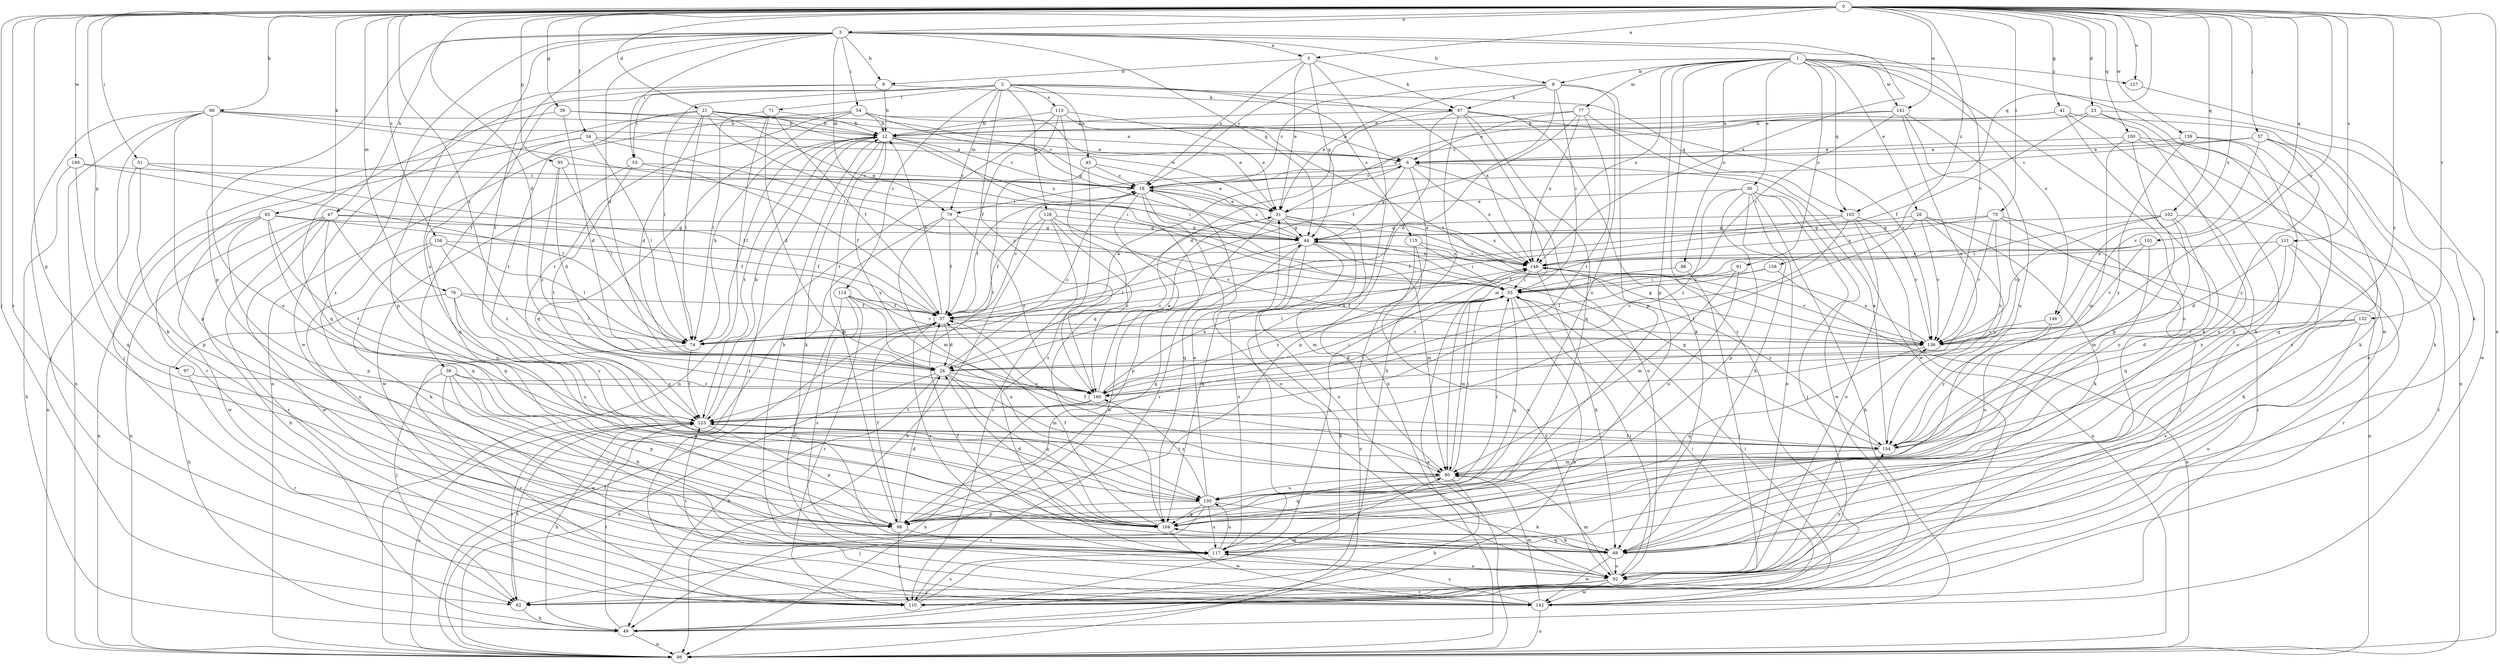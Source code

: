 strict digraph  {
0;
1;
2;
3;
5;
6;
8;
9;
12;
18;
21;
23;
24;
26;
30;
31;
34;
36;
37;
39;
41;
44;
45;
47;
49;
51;
53;
54;
55;
57;
62;
65;
66;
67;
68;
70;
71;
74;
76;
77;
79;
80;
86;
88;
91;
92;
95;
97;
98;
100;
101;
102;
103;
104;
110;
111;
113;
114;
115;
117;
123;
127;
128;
130;
132;
136;
139;
140;
141;
142;
146;
148;
154;
156;
158;
160;
0 -> 3  [label=a];
0 -> 5  [label=a];
0 -> 21  [label=d];
0 -> 23  [label=d];
0 -> 24  [label=d];
0 -> 34  [label=f];
0 -> 39  [label=g];
0 -> 41  [label=g];
0 -> 51  [label=i];
0 -> 57  [label=j];
0 -> 62  [label=j];
0 -> 65  [label=k];
0 -> 66  [label=k];
0 -> 70  [label=l];
0 -> 76  [label=m];
0 -> 86  [label=n];
0 -> 95  [label=p];
0 -> 97  [label=p];
0 -> 98  [label=p];
0 -> 100  [label=q];
0 -> 101  [label=q];
0 -> 102  [label=q];
0 -> 103  [label=q];
0 -> 110  [label=r];
0 -> 111  [label=s];
0 -> 127  [label=u];
0 -> 132  [label=v];
0 -> 136  [label=v];
0 -> 139  [label=w];
0 -> 140  [label=w];
0 -> 141  [label=w];
0 -> 146  [label=x];
0 -> 154  [label=y];
0 -> 156  [label=z];
0 -> 158  [label=z];
0 -> 160  [label=z];
1 -> 8  [label=b];
1 -> 18  [label=c];
1 -> 26  [label=e];
1 -> 30  [label=e];
1 -> 77  [label=m];
1 -> 88  [label=o];
1 -> 91  [label=o];
1 -> 92  [label=o];
1 -> 98  [label=p];
1 -> 103  [label=q];
1 -> 110  [label=r];
1 -> 127  [label=u];
1 -> 141  [label=w];
1 -> 142  [label=w];
1 -> 146  [label=x];
1 -> 148  [label=x];
2 -> 36  [label=f];
2 -> 45  [label=h];
2 -> 53  [label=i];
2 -> 71  [label=l];
2 -> 74  [label=l];
2 -> 79  [label=m];
2 -> 103  [label=q];
2 -> 113  [label=s];
2 -> 114  [label=s];
2 -> 115  [label=s];
2 -> 128  [label=u];
2 -> 148  [label=x];
2 -> 160  [label=z];
3 -> 5  [label=a];
3 -> 8  [label=b];
3 -> 9  [label=b];
3 -> 24  [label=d];
3 -> 44  [label=g];
3 -> 47  [label=h];
3 -> 53  [label=i];
3 -> 54  [label=i];
3 -> 79  [label=m];
3 -> 98  [label=p];
3 -> 117  [label=s];
3 -> 123  [label=t];
3 -> 130  [label=u];
3 -> 136  [label=v];
3 -> 148  [label=x];
5 -> 9  [label=b];
5 -> 18  [label=c];
5 -> 31  [label=e];
5 -> 44  [label=g];
5 -> 67  [label=k];
5 -> 117  [label=s];
6 -> 18  [label=c];
6 -> 44  [label=g];
6 -> 79  [label=m];
6 -> 92  [label=o];
6 -> 98  [label=p];
6 -> 148  [label=x];
8 -> 18  [label=c];
8 -> 24  [label=d];
8 -> 31  [label=e];
8 -> 55  [label=i];
8 -> 67  [label=k];
8 -> 98  [label=p];
8 -> 130  [label=u];
9 -> 12  [label=b];
9 -> 67  [label=k];
9 -> 98  [label=p];
9 -> 142  [label=w];
12 -> 6  [label=a];
12 -> 18  [label=c];
12 -> 55  [label=i];
12 -> 68  [label=k];
12 -> 74  [label=l];
12 -> 98  [label=p];
12 -> 110  [label=r];
12 -> 123  [label=t];
12 -> 154  [label=y];
18 -> 31  [label=e];
18 -> 37  [label=f];
18 -> 49  [label=h];
18 -> 92  [label=o];
18 -> 104  [label=q];
18 -> 110  [label=r];
18 -> 148  [label=x];
21 -> 12  [label=b];
21 -> 18  [label=c];
21 -> 24  [label=d];
21 -> 44  [label=g];
21 -> 55  [label=i];
21 -> 62  [label=j];
21 -> 74  [label=l];
21 -> 123  [label=t];
21 -> 148  [label=x];
23 -> 12  [label=b];
23 -> 37  [label=f];
23 -> 68  [label=k];
23 -> 117  [label=s];
23 -> 142  [label=w];
24 -> 18  [label=c];
24 -> 49  [label=h];
24 -> 80  [label=m];
24 -> 86  [label=n];
24 -> 104  [label=q];
24 -> 160  [label=z];
26 -> 44  [label=g];
26 -> 68  [label=k];
26 -> 86  [label=n];
26 -> 123  [label=t];
26 -> 136  [label=v];
26 -> 154  [label=y];
30 -> 31  [label=e];
30 -> 49  [label=h];
30 -> 62  [label=j];
30 -> 68  [label=k];
30 -> 92  [label=o];
30 -> 98  [label=p];
30 -> 142  [label=w];
30 -> 160  [label=z];
31 -> 44  [label=g];
31 -> 80  [label=m];
31 -> 92  [label=o];
31 -> 98  [label=p];
31 -> 148  [label=x];
31 -> 160  [label=z];
34 -> 6  [label=a];
34 -> 55  [label=i];
34 -> 74  [label=l];
34 -> 104  [label=q];
34 -> 110  [label=r];
36 -> 68  [label=k];
36 -> 98  [label=p];
36 -> 110  [label=r];
36 -> 117  [label=s];
36 -> 142  [label=w];
36 -> 160  [label=z];
37 -> 12  [label=b];
37 -> 18  [label=c];
37 -> 24  [label=d];
37 -> 74  [label=l];
37 -> 117  [label=s];
37 -> 136  [label=v];
39 -> 6  [label=a];
39 -> 12  [label=b];
39 -> 24  [label=d];
39 -> 104  [label=q];
41 -> 12  [label=b];
41 -> 18  [label=c];
41 -> 68  [label=k];
41 -> 86  [label=n];
41 -> 92  [label=o];
44 -> 18  [label=c];
44 -> 49  [label=h];
44 -> 74  [label=l];
44 -> 80  [label=m];
44 -> 104  [label=q];
44 -> 117  [label=s];
44 -> 148  [label=x];
45 -> 18  [label=c];
45 -> 31  [label=e];
45 -> 117  [label=s];
45 -> 123  [label=t];
47 -> 37  [label=f];
47 -> 44  [label=g];
47 -> 49  [label=h];
47 -> 86  [label=n];
47 -> 104  [label=q];
47 -> 110  [label=r];
47 -> 130  [label=u];
47 -> 142  [label=w];
49 -> 86  [label=n];
49 -> 123  [label=t];
51 -> 18  [label=c];
51 -> 37  [label=f];
51 -> 86  [label=n];
51 -> 98  [label=p];
53 -> 18  [label=c];
53 -> 37  [label=f];
53 -> 123  [label=t];
53 -> 142  [label=w];
54 -> 6  [label=a];
54 -> 12  [label=b];
54 -> 31  [label=e];
54 -> 44  [label=g];
54 -> 86  [label=n];
54 -> 104  [label=q];
54 -> 123  [label=t];
55 -> 37  [label=f];
55 -> 49  [label=h];
55 -> 74  [label=l];
55 -> 80  [label=m];
55 -> 104  [label=q];
55 -> 160  [label=z];
57 -> 6  [label=a];
57 -> 18  [label=c];
57 -> 68  [label=k];
57 -> 117  [label=s];
57 -> 136  [label=v];
57 -> 154  [label=y];
62 -> 49  [label=h];
62 -> 123  [label=t];
65 -> 37  [label=f];
65 -> 44  [label=g];
65 -> 86  [label=n];
65 -> 98  [label=p];
65 -> 104  [label=q];
65 -> 123  [label=t];
65 -> 142  [label=w];
66 -> 12  [label=b];
66 -> 31  [label=e];
66 -> 55  [label=i];
66 -> 62  [label=j];
66 -> 68  [label=k];
66 -> 86  [label=n];
66 -> 98  [label=p];
66 -> 130  [label=u];
67 -> 12  [label=b];
67 -> 24  [label=d];
67 -> 49  [label=h];
67 -> 68  [label=k];
67 -> 80  [label=m];
67 -> 86  [label=n];
67 -> 104  [label=q];
67 -> 136  [label=v];
68 -> 37  [label=f];
68 -> 92  [label=o];
68 -> 104  [label=q];
68 -> 142  [label=w];
70 -> 44  [label=g];
70 -> 62  [label=j];
70 -> 110  [label=r];
70 -> 136  [label=v];
70 -> 148  [label=x];
70 -> 160  [label=z];
71 -> 12  [label=b];
71 -> 24  [label=d];
71 -> 37  [label=f];
71 -> 74  [label=l];
71 -> 86  [label=n];
74 -> 6  [label=a];
74 -> 12  [label=b];
74 -> 62  [label=j];
74 -> 123  [label=t];
76 -> 37  [label=f];
76 -> 49  [label=h];
76 -> 74  [label=l];
76 -> 130  [label=u];
76 -> 154  [label=y];
77 -> 6  [label=a];
77 -> 12  [label=b];
77 -> 37  [label=f];
77 -> 123  [label=t];
77 -> 142  [label=w];
77 -> 148  [label=x];
79 -> 37  [label=f];
79 -> 44  [label=g];
79 -> 80  [label=m];
79 -> 86  [label=n];
79 -> 160  [label=z];
80 -> 37  [label=f];
80 -> 49  [label=h];
80 -> 55  [label=i];
80 -> 104  [label=q];
80 -> 123  [label=t];
80 -> 130  [label=u];
86 -> 37  [label=f];
86 -> 148  [label=x];
88 -> 55  [label=i];
88 -> 62  [label=j];
91 -> 55  [label=i];
91 -> 80  [label=m];
91 -> 130  [label=u];
92 -> 55  [label=i];
92 -> 62  [label=j];
92 -> 80  [label=m];
92 -> 110  [label=r];
92 -> 123  [label=t];
92 -> 136  [label=v];
92 -> 142  [label=w];
92 -> 154  [label=y];
95 -> 18  [label=c];
95 -> 24  [label=d];
95 -> 74  [label=l];
95 -> 160  [label=z];
97 -> 110  [label=r];
97 -> 160  [label=z];
98 -> 24  [label=d];
98 -> 37  [label=f];
98 -> 44  [label=g];
98 -> 110  [label=r];
98 -> 117  [label=s];
100 -> 6  [label=a];
100 -> 68  [label=k];
100 -> 80  [label=m];
100 -> 92  [label=o];
100 -> 98  [label=p];
101 -> 37  [label=f];
101 -> 136  [label=v];
101 -> 148  [label=x];
101 -> 154  [label=y];
102 -> 44  [label=g];
102 -> 55  [label=i];
102 -> 80  [label=m];
102 -> 104  [label=q];
102 -> 110  [label=r];
102 -> 136  [label=v];
103 -> 37  [label=f];
103 -> 44  [label=g];
103 -> 86  [label=n];
103 -> 92  [label=o];
103 -> 136  [label=v];
103 -> 160  [label=z];
104 -> 24  [label=d];
104 -> 37  [label=f];
104 -> 68  [label=k];
104 -> 142  [label=w];
110 -> 55  [label=i];
110 -> 80  [label=m];
110 -> 117  [label=s];
111 -> 24  [label=d];
111 -> 68  [label=k];
111 -> 110  [label=r];
111 -> 148  [label=x];
111 -> 154  [label=y];
113 -> 12  [label=b];
113 -> 31  [label=e];
113 -> 37  [label=f];
113 -> 104  [label=q];
113 -> 123  [label=t];
113 -> 136  [label=v];
114 -> 37  [label=f];
114 -> 92  [label=o];
114 -> 110  [label=r];
114 -> 117  [label=s];
114 -> 130  [label=u];
114 -> 136  [label=v];
115 -> 55  [label=i];
115 -> 86  [label=n];
115 -> 92  [label=o];
115 -> 148  [label=x];
117 -> 12  [label=b];
117 -> 92  [label=o];
117 -> 130  [label=u];
123 -> 12  [label=b];
123 -> 49  [label=h];
123 -> 55  [label=i];
123 -> 62  [label=j];
123 -> 86  [label=n];
123 -> 98  [label=p];
123 -> 154  [label=y];
127 -> 68  [label=k];
128 -> 37  [label=f];
128 -> 44  [label=g];
128 -> 86  [label=n];
128 -> 110  [label=r];
128 -> 136  [label=v];
128 -> 160  [label=z];
130 -> 31  [label=e];
130 -> 55  [label=i];
130 -> 62  [label=j];
130 -> 68  [label=k];
130 -> 98  [label=p];
130 -> 104  [label=q];
130 -> 117  [label=s];
130 -> 160  [label=z];
132 -> 24  [label=d];
132 -> 92  [label=o];
132 -> 117  [label=s];
132 -> 136  [label=v];
136 -> 24  [label=d];
136 -> 44  [label=g];
136 -> 104  [label=q];
136 -> 148  [label=x];
139 -> 6  [label=a];
139 -> 98  [label=p];
139 -> 104  [label=q];
139 -> 154  [label=y];
140 -> 18  [label=c];
140 -> 49  [label=h];
140 -> 74  [label=l];
140 -> 104  [label=q];
141 -> 12  [label=b];
141 -> 31  [label=e];
141 -> 55  [label=i];
141 -> 130  [label=u];
141 -> 154  [label=y];
141 -> 160  [label=z];
142 -> 55  [label=i];
142 -> 80  [label=m];
142 -> 86  [label=n];
142 -> 117  [label=s];
146 -> 130  [label=u];
146 -> 136  [label=v];
146 -> 154  [label=y];
148 -> 55  [label=i];
148 -> 68  [label=k];
148 -> 117  [label=s];
148 -> 136  [label=v];
148 -> 154  [label=y];
154 -> 6  [label=a];
154 -> 44  [label=g];
154 -> 80  [label=m];
154 -> 123  [label=t];
156 -> 68  [label=k];
156 -> 74  [label=l];
156 -> 117  [label=s];
156 -> 148  [label=x];
156 -> 160  [label=z];
158 -> 55  [label=i];
158 -> 74  [label=l];
158 -> 86  [label=n];
160 -> 31  [label=e];
160 -> 55  [label=i];
160 -> 86  [label=n];
160 -> 123  [label=t];
160 -> 148  [label=x];
}
